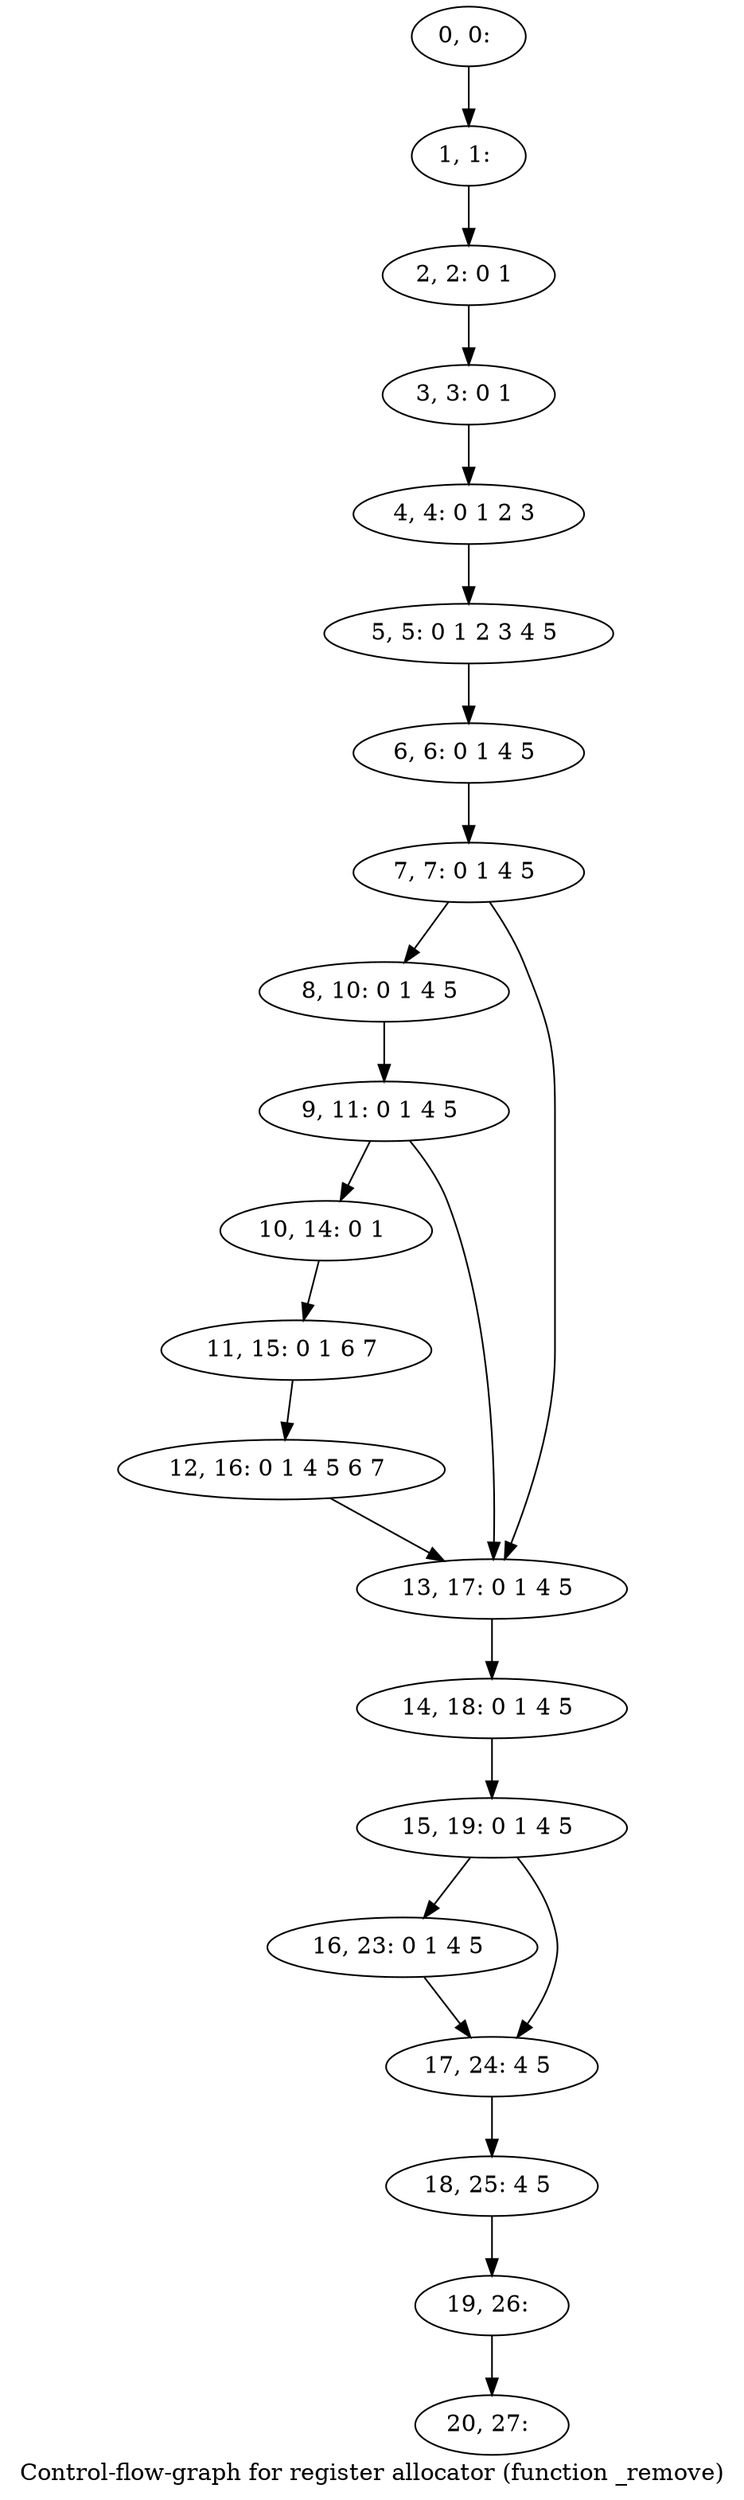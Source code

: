 digraph G {
graph [label="Control-flow-graph for register allocator (function _remove)"]
0[label="0, 0: "];
1[label="1, 1: "];
2[label="2, 2: 0 1 "];
3[label="3, 3: 0 1 "];
4[label="4, 4: 0 1 2 3 "];
5[label="5, 5: 0 1 2 3 4 5 "];
6[label="6, 6: 0 1 4 5 "];
7[label="7, 7: 0 1 4 5 "];
8[label="8, 10: 0 1 4 5 "];
9[label="9, 11: 0 1 4 5 "];
10[label="10, 14: 0 1 "];
11[label="11, 15: 0 1 6 7 "];
12[label="12, 16: 0 1 4 5 6 7 "];
13[label="13, 17: 0 1 4 5 "];
14[label="14, 18: 0 1 4 5 "];
15[label="15, 19: 0 1 4 5 "];
16[label="16, 23: 0 1 4 5 "];
17[label="17, 24: 4 5 "];
18[label="18, 25: 4 5 "];
19[label="19, 26: "];
20[label="20, 27: "];
0->1 ;
1->2 ;
2->3 ;
3->4 ;
4->5 ;
5->6 ;
6->7 ;
7->8 ;
7->13 ;
8->9 ;
9->10 ;
9->13 ;
10->11 ;
11->12 ;
12->13 ;
13->14 ;
14->15 ;
15->16 ;
15->17 ;
16->17 ;
17->18 ;
18->19 ;
19->20 ;
}

